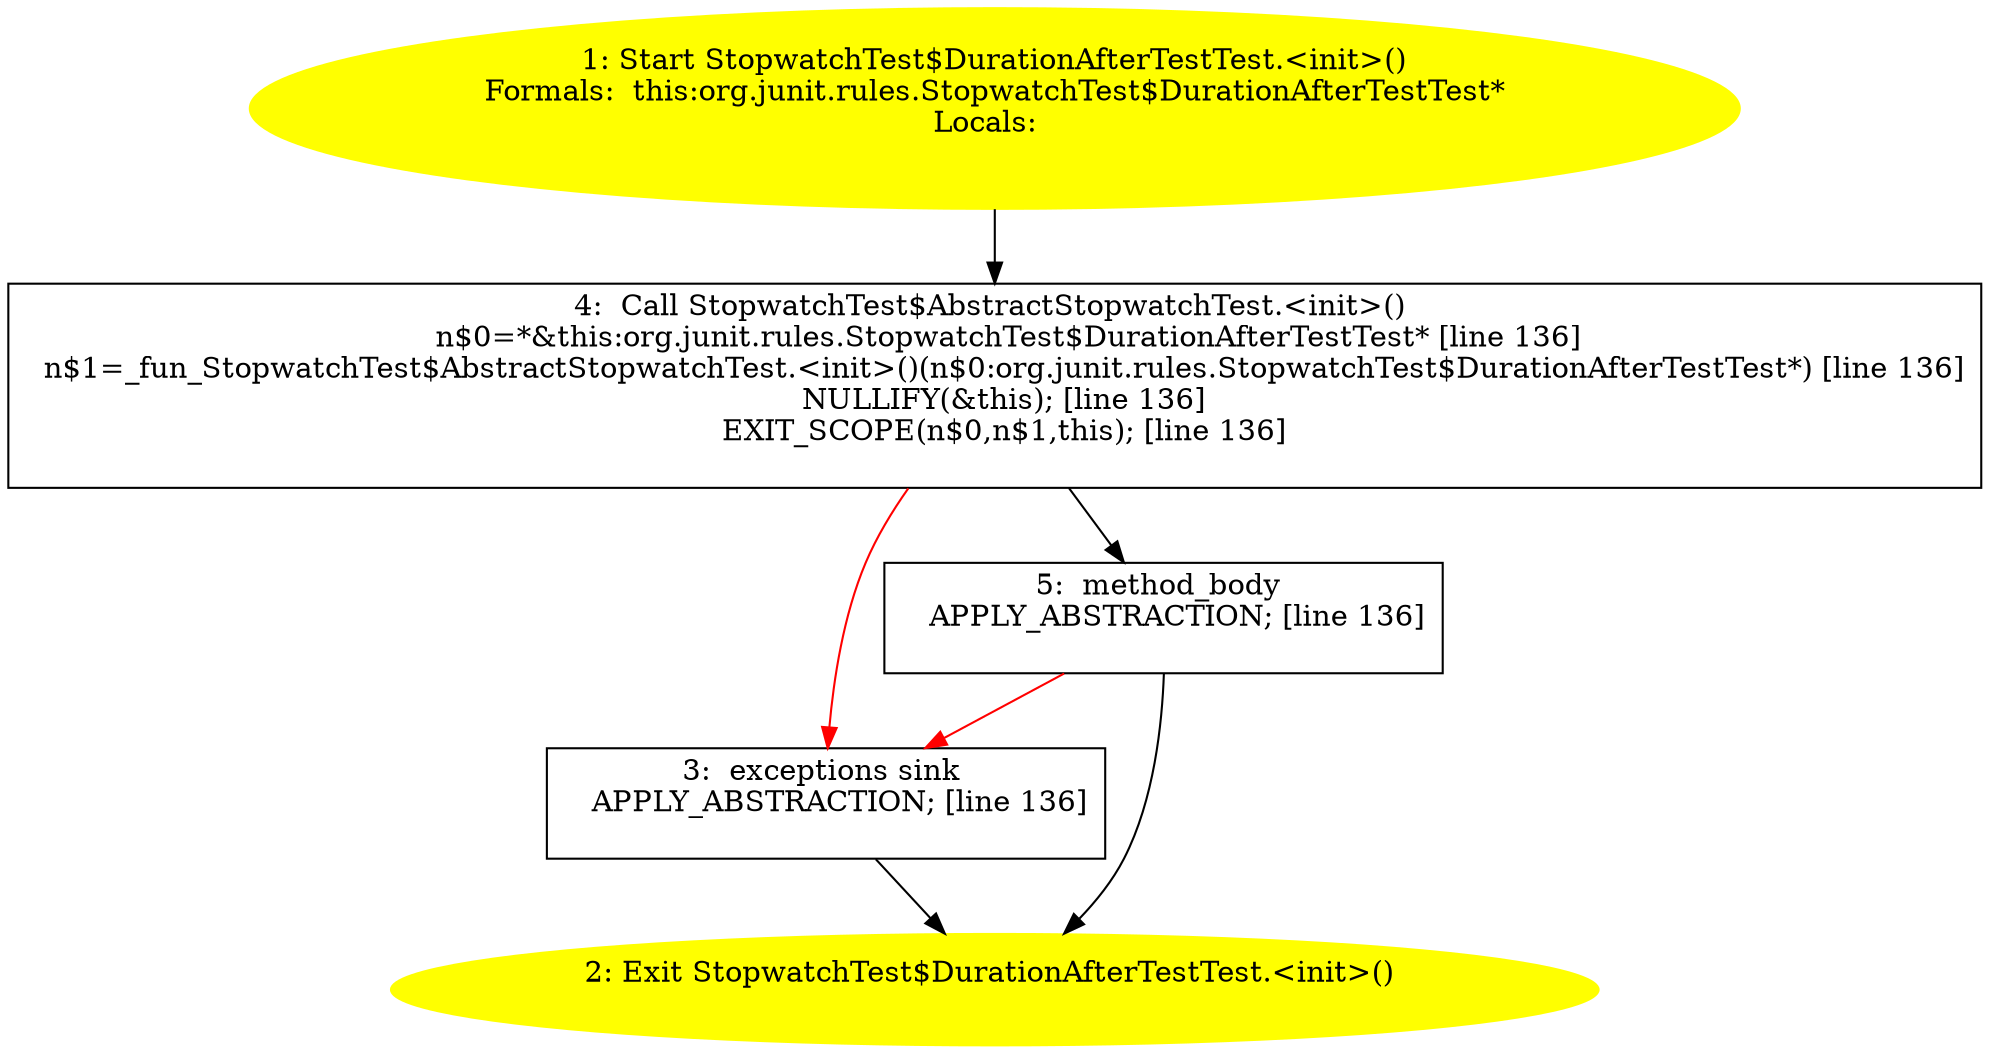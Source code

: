 /* @generated */
digraph cfg {
"org.junit.rules.StopwatchTest$DurationAfterTestTest.<init>().6759e377ec3f0088cf25cbfc027e5530_1" [label="1: Start StopwatchTest$DurationAfterTestTest.<init>()\nFormals:  this:org.junit.rules.StopwatchTest$DurationAfterTestTest*\nLocals:  \n  " color=yellow style=filled]
	

	 "org.junit.rules.StopwatchTest$DurationAfterTestTest.<init>().6759e377ec3f0088cf25cbfc027e5530_1" -> "org.junit.rules.StopwatchTest$DurationAfterTestTest.<init>().6759e377ec3f0088cf25cbfc027e5530_4" ;
"org.junit.rules.StopwatchTest$DurationAfterTestTest.<init>().6759e377ec3f0088cf25cbfc027e5530_2" [label="2: Exit StopwatchTest$DurationAfterTestTest.<init>() \n  " color=yellow style=filled]
	

"org.junit.rules.StopwatchTest$DurationAfterTestTest.<init>().6759e377ec3f0088cf25cbfc027e5530_3" [label="3:  exceptions sink \n   APPLY_ABSTRACTION; [line 136]\n " shape="box"]
	

	 "org.junit.rules.StopwatchTest$DurationAfterTestTest.<init>().6759e377ec3f0088cf25cbfc027e5530_3" -> "org.junit.rules.StopwatchTest$DurationAfterTestTest.<init>().6759e377ec3f0088cf25cbfc027e5530_2" ;
"org.junit.rules.StopwatchTest$DurationAfterTestTest.<init>().6759e377ec3f0088cf25cbfc027e5530_4" [label="4:  Call StopwatchTest$AbstractStopwatchTest.<init>() \n   n$0=*&this:org.junit.rules.StopwatchTest$DurationAfterTestTest* [line 136]\n  n$1=_fun_StopwatchTest$AbstractStopwatchTest.<init>()(n$0:org.junit.rules.StopwatchTest$DurationAfterTestTest*) [line 136]\n  NULLIFY(&this); [line 136]\n  EXIT_SCOPE(n$0,n$1,this); [line 136]\n " shape="box"]
	

	 "org.junit.rules.StopwatchTest$DurationAfterTestTest.<init>().6759e377ec3f0088cf25cbfc027e5530_4" -> "org.junit.rules.StopwatchTest$DurationAfterTestTest.<init>().6759e377ec3f0088cf25cbfc027e5530_5" ;
	 "org.junit.rules.StopwatchTest$DurationAfterTestTest.<init>().6759e377ec3f0088cf25cbfc027e5530_4" -> "org.junit.rules.StopwatchTest$DurationAfterTestTest.<init>().6759e377ec3f0088cf25cbfc027e5530_3" [color="red" ];
"org.junit.rules.StopwatchTest$DurationAfterTestTest.<init>().6759e377ec3f0088cf25cbfc027e5530_5" [label="5:  method_body \n   APPLY_ABSTRACTION; [line 136]\n " shape="box"]
	

	 "org.junit.rules.StopwatchTest$DurationAfterTestTest.<init>().6759e377ec3f0088cf25cbfc027e5530_5" -> "org.junit.rules.StopwatchTest$DurationAfterTestTest.<init>().6759e377ec3f0088cf25cbfc027e5530_2" ;
	 "org.junit.rules.StopwatchTest$DurationAfterTestTest.<init>().6759e377ec3f0088cf25cbfc027e5530_5" -> "org.junit.rules.StopwatchTest$DurationAfterTestTest.<init>().6759e377ec3f0088cf25cbfc027e5530_3" [color="red" ];
}
